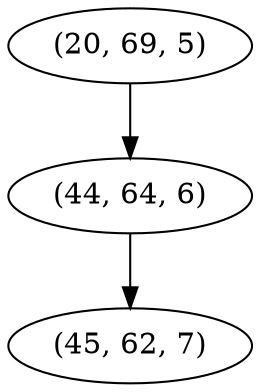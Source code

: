 digraph tree {
    "(20, 69, 5)";
    "(44, 64, 6)";
    "(45, 62, 7)";
    "(20, 69, 5)" -> "(44, 64, 6)";
    "(44, 64, 6)" -> "(45, 62, 7)";
}

